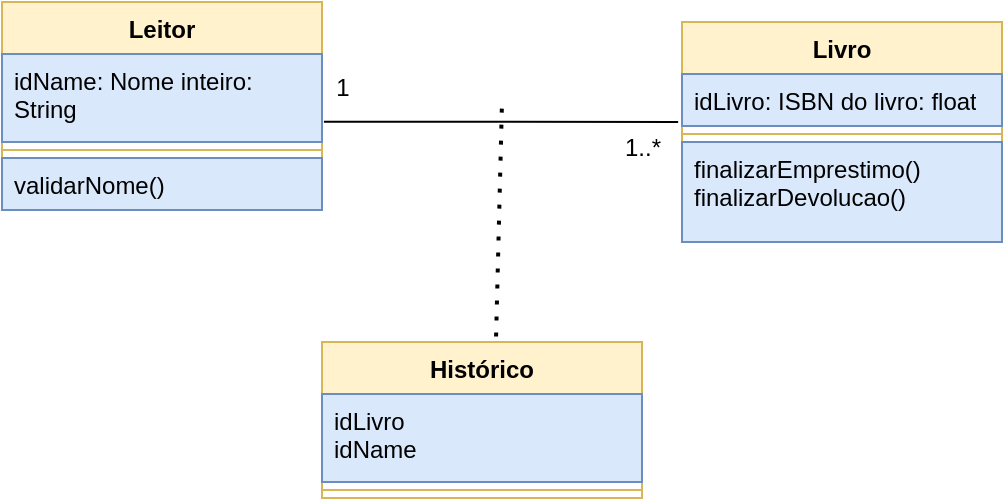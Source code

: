 <mxfile version="21.7.4" type="device">
  <diagram name="Página-1" id="HC5YgATqEyum-5uD4iJv">
    <mxGraphModel dx="880" dy="470" grid="1" gridSize="10" guides="1" tooltips="1" connect="1" arrows="1" fold="1" page="1" pageScale="1" pageWidth="827" pageHeight="1169" math="0" shadow="0">
      <root>
        <mxCell id="0" />
        <mxCell id="1" parent="0" />
        <mxCell id="nDQwyRUpyGwqoLA-IcxL-1" value="Leitor" style="swimlane;fontStyle=1;align=center;verticalAlign=top;childLayout=stackLayout;horizontal=1;startSize=26;horizontalStack=0;resizeParent=1;resizeParentMax=0;resizeLast=0;collapsible=1;marginBottom=0;whiteSpace=wrap;html=1;fillColor=#fff2cc;strokeColor=#d6b656;" vertex="1" parent="1">
          <mxGeometry x="150" y="70" width="160" height="104" as="geometry" />
        </mxCell>
        <mxCell id="nDQwyRUpyGwqoLA-IcxL-2" value="idName: Nome inteiro:&lt;br&gt;String" style="text;strokeColor=#6c8ebf;fillColor=#dae8fc;align=left;verticalAlign=top;spacingLeft=4;spacingRight=4;overflow=hidden;rotatable=0;points=[[0,0.5],[1,0.5]];portConstraint=eastwest;whiteSpace=wrap;html=1;" vertex="1" parent="nDQwyRUpyGwqoLA-IcxL-1">
          <mxGeometry y="26" width="160" height="44" as="geometry" />
        </mxCell>
        <mxCell id="nDQwyRUpyGwqoLA-IcxL-3" value="" style="line;strokeWidth=1;fillColor=none;align=left;verticalAlign=middle;spacingTop=-1;spacingLeft=3;spacingRight=3;rotatable=0;labelPosition=right;points=[];portConstraint=eastwest;strokeColor=inherit;" vertex="1" parent="nDQwyRUpyGwqoLA-IcxL-1">
          <mxGeometry y="70" width="160" height="8" as="geometry" />
        </mxCell>
        <mxCell id="nDQwyRUpyGwqoLA-IcxL-4" value="validarNome()" style="text;strokeColor=#6c8ebf;fillColor=#dae8fc;align=left;verticalAlign=top;spacingLeft=4;spacingRight=4;overflow=hidden;rotatable=0;points=[[0,0.5],[1,0.5]];portConstraint=eastwest;whiteSpace=wrap;html=1;" vertex="1" parent="nDQwyRUpyGwqoLA-IcxL-1">
          <mxGeometry y="78" width="160" height="26" as="geometry" />
        </mxCell>
        <mxCell id="nDQwyRUpyGwqoLA-IcxL-5" value="Livro" style="swimlane;fontStyle=1;align=center;verticalAlign=top;childLayout=stackLayout;horizontal=1;startSize=26;horizontalStack=0;resizeParent=1;resizeParentMax=0;resizeLast=0;collapsible=1;marginBottom=0;whiteSpace=wrap;html=1;fillColor=#fff2cc;strokeColor=#d6b656;" vertex="1" parent="1">
          <mxGeometry x="490" y="80" width="160" height="110" as="geometry" />
        </mxCell>
        <mxCell id="nDQwyRUpyGwqoLA-IcxL-6" value="idLivro: ISBN do livro: float" style="text;strokeColor=#6c8ebf;fillColor=#dae8fc;align=left;verticalAlign=top;spacingLeft=4;spacingRight=4;overflow=hidden;rotatable=0;points=[[0,0.5],[1,0.5]];portConstraint=eastwest;whiteSpace=wrap;html=1;" vertex="1" parent="nDQwyRUpyGwqoLA-IcxL-5">
          <mxGeometry y="26" width="160" height="26" as="geometry" />
        </mxCell>
        <mxCell id="nDQwyRUpyGwqoLA-IcxL-7" value="" style="line;strokeWidth=1;fillColor=none;align=left;verticalAlign=middle;spacingTop=-1;spacingLeft=3;spacingRight=3;rotatable=0;labelPosition=right;points=[];portConstraint=eastwest;strokeColor=inherit;" vertex="1" parent="nDQwyRUpyGwqoLA-IcxL-5">
          <mxGeometry y="52" width="160" height="8" as="geometry" />
        </mxCell>
        <mxCell id="nDQwyRUpyGwqoLA-IcxL-8" value="finalizarEmprestimo()&lt;br&gt;finalizarDevolucao()" style="text;strokeColor=#6c8ebf;fillColor=#dae8fc;align=left;verticalAlign=top;spacingLeft=4;spacingRight=4;overflow=hidden;rotatable=0;points=[[0,0.5],[1,0.5]];portConstraint=eastwest;whiteSpace=wrap;html=1;" vertex="1" parent="nDQwyRUpyGwqoLA-IcxL-5">
          <mxGeometry y="60" width="160" height="50" as="geometry" />
        </mxCell>
        <mxCell id="nDQwyRUpyGwqoLA-IcxL-9" value="Histórico" style="swimlane;fontStyle=1;align=center;verticalAlign=top;childLayout=stackLayout;horizontal=1;startSize=26;horizontalStack=0;resizeParent=1;resizeParentMax=0;resizeLast=0;collapsible=1;marginBottom=0;whiteSpace=wrap;html=1;fillColor=#fff2cc;strokeColor=#d6b656;" vertex="1" parent="1">
          <mxGeometry x="310" y="240" width="160" height="78" as="geometry" />
        </mxCell>
        <mxCell id="nDQwyRUpyGwqoLA-IcxL-10" value="idLivro&lt;br&gt;idName" style="text;strokeColor=#6c8ebf;fillColor=#dae8fc;align=left;verticalAlign=top;spacingLeft=4;spacingRight=4;overflow=hidden;rotatable=0;points=[[0,0.5],[1,0.5]];portConstraint=eastwest;whiteSpace=wrap;html=1;" vertex="1" parent="nDQwyRUpyGwqoLA-IcxL-9">
          <mxGeometry y="26" width="160" height="44" as="geometry" />
        </mxCell>
        <mxCell id="nDQwyRUpyGwqoLA-IcxL-11" value="" style="line;strokeWidth=1;fillColor=none;align=left;verticalAlign=middle;spacingTop=-1;spacingLeft=3;spacingRight=3;rotatable=0;labelPosition=right;points=[];portConstraint=eastwest;strokeColor=inherit;" vertex="1" parent="nDQwyRUpyGwqoLA-IcxL-9">
          <mxGeometry y="70" width="160" height="8" as="geometry" />
        </mxCell>
        <mxCell id="nDQwyRUpyGwqoLA-IcxL-13" value="" style="endArrow=none;html=1;rounded=0;entryX=-0.012;entryY=0.923;entryDx=0;entryDy=0;exitX=1.006;exitY=0.769;exitDx=0;exitDy=0;exitPerimeter=0;entryPerimeter=0;" edge="1" parent="1" source="nDQwyRUpyGwqoLA-IcxL-2" target="nDQwyRUpyGwqoLA-IcxL-6">
          <mxGeometry width="50" height="50" relative="1" as="geometry">
            <mxPoint x="390" y="270" as="sourcePoint" />
            <mxPoint x="440" y="220" as="targetPoint" />
          </mxGeometry>
        </mxCell>
        <mxCell id="nDQwyRUpyGwqoLA-IcxL-14" value="" style="endArrow=none;dashed=1;html=1;dashPattern=1 3;strokeWidth=2;rounded=0;exitX=0.544;exitY=-0.035;exitDx=0;exitDy=0;exitPerimeter=0;" edge="1" parent="1" source="nDQwyRUpyGwqoLA-IcxL-9">
          <mxGeometry width="50" height="50" relative="1" as="geometry">
            <mxPoint x="390" y="240" as="sourcePoint" />
            <mxPoint x="400" y="120" as="targetPoint" />
          </mxGeometry>
        </mxCell>
        <mxCell id="nDQwyRUpyGwqoLA-IcxL-15" value="1" style="text;html=1;align=center;verticalAlign=middle;resizable=0;points=[];autosize=1;strokeColor=none;fillColor=none;" vertex="1" parent="1">
          <mxGeometry x="305" y="98" width="30" height="30" as="geometry" />
        </mxCell>
        <mxCell id="nDQwyRUpyGwqoLA-IcxL-16" value="1..*" style="text;html=1;align=center;verticalAlign=middle;resizable=0;points=[];autosize=1;strokeColor=none;fillColor=none;" vertex="1" parent="1">
          <mxGeometry x="450" y="128" width="40" height="30" as="geometry" />
        </mxCell>
      </root>
    </mxGraphModel>
  </diagram>
</mxfile>
